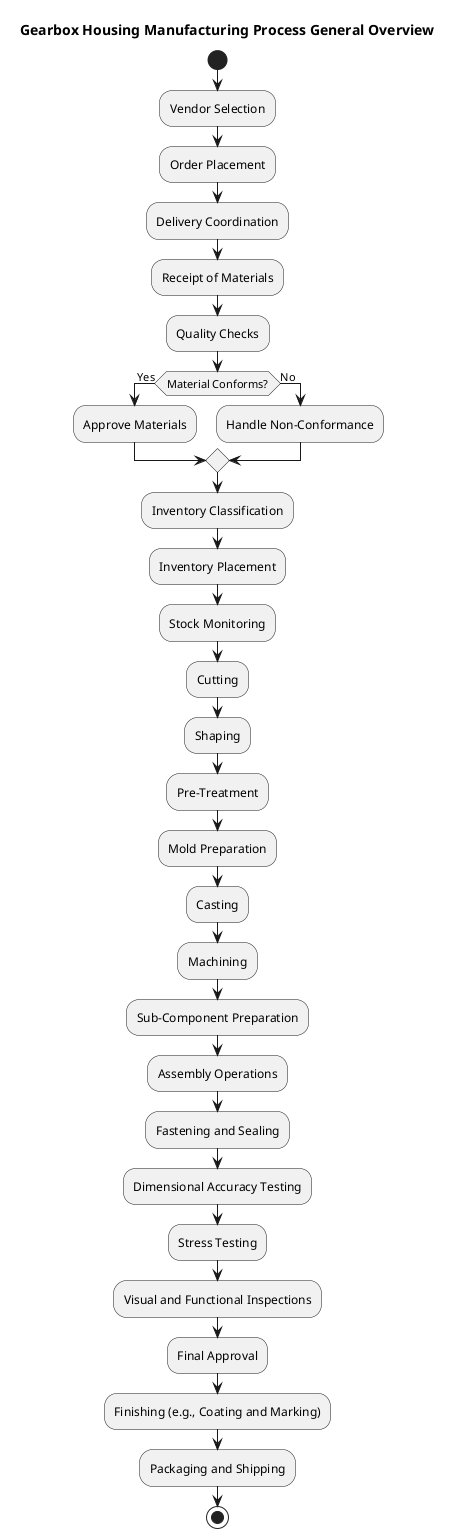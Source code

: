 @startuml Gearbox Manufacturing process

start

title Gearbox Housing Manufacturing Process General Overview

:Vendor Selection;
:Order Placement;
:Delivery Coordination;

:Receipt of Materials;
:Quality Checks;
if (Material Conforms?) then (Yes)
  :Approve Materials;
else (No)
  :Handle Non-Conformance;
endif

:Inventory Classification;
:Inventory Placement;
:Stock Monitoring;

:Cutting;
:Shaping;
:Pre-Treatment;

:Mold Preparation;
:Casting;
:Machining;

:Sub-Component Preparation;
:Assembly Operations;
:Fastening and Sealing;

:Dimensional Accuracy Testing;
:Stress Testing;
:Visual and Functional Inspections;
:Final Approval;

:Finishing (e.g., Coating and Marking);
:Packaging and Shipping;

stop

@enduml
